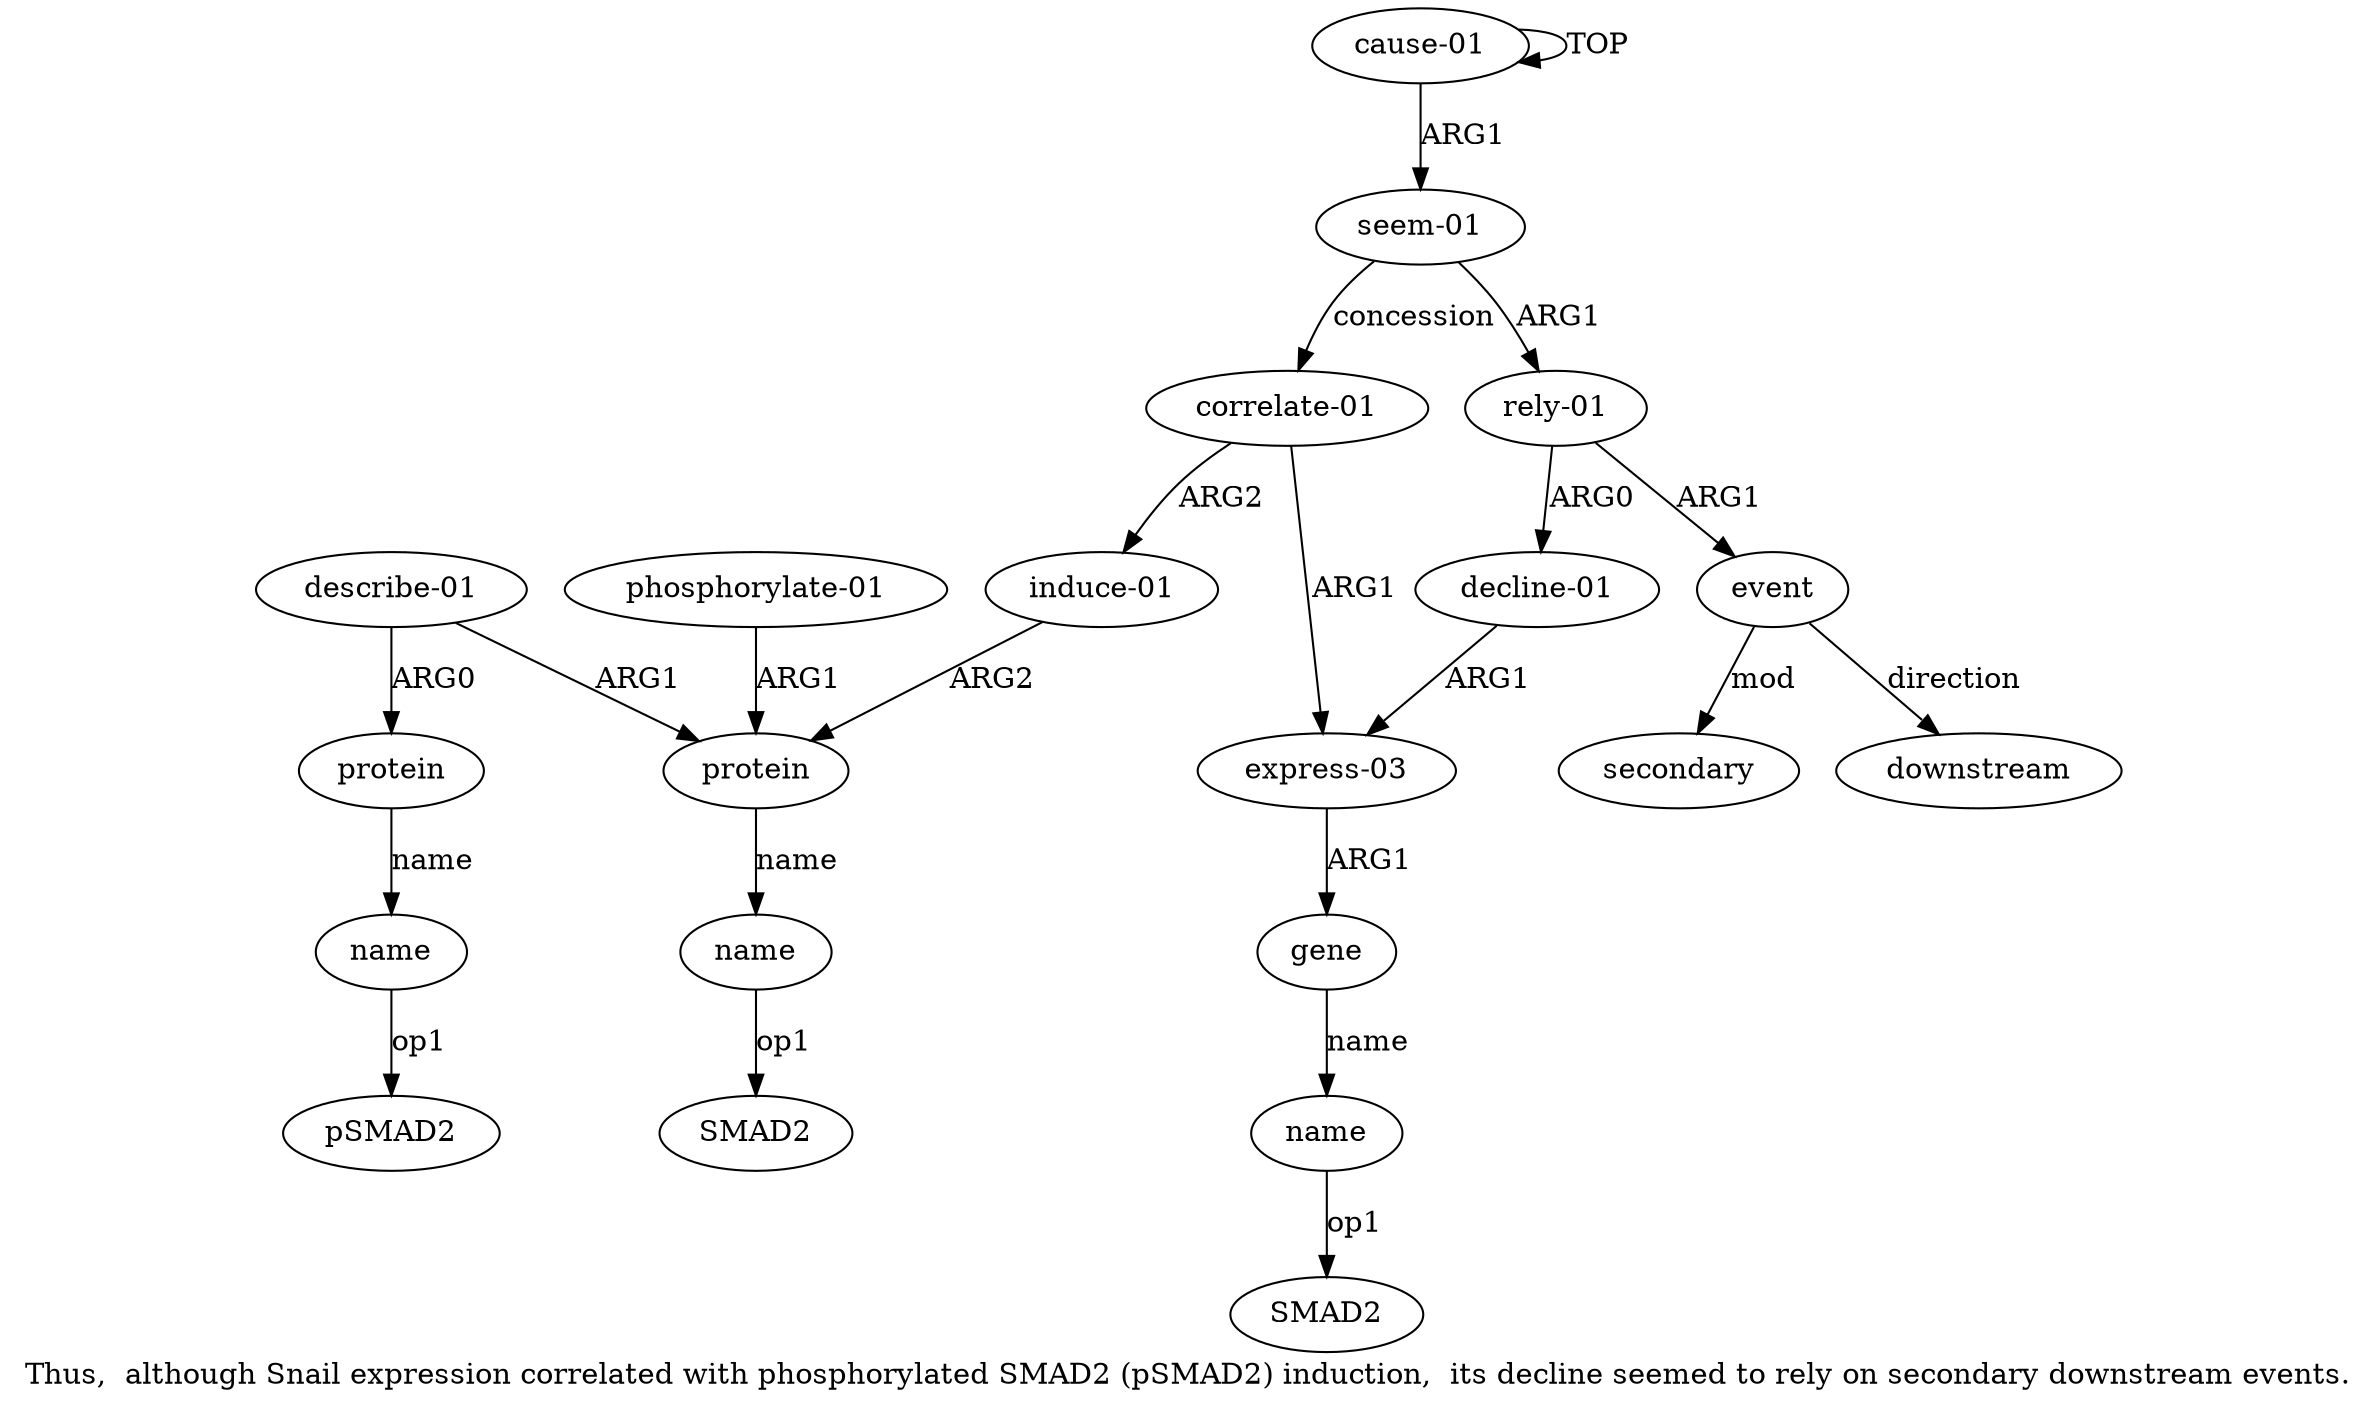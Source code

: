 digraph  {
	graph [label="Thus,  although Snail expression correlated with phosphorylated SMAD2 (pSMAD2) induction,  its decline seemed to rely on secondary \
downstream events."];
	node [label="\N"];
	a15	 [color=black,
		gold_ind=15,
		gold_label="describe-01",
		label="describe-01",
		test_ind=15,
		test_label="describe-01"];
	a16	 [color=black,
		gold_ind=16,
		gold_label=protein,
		label=protein,
		test_ind=16,
		test_label=protein];
	a15 -> a16 [key=0,
	color=black,
	gold_label=ARG0,
	label=ARG0,
	test_label=ARG0];
a12 [color=black,
	gold_ind=12,
	gold_label=protein,
	label=protein,
	test_ind=12,
	test_label=protein];
a15 -> a12 [key=0,
color=black,
gold_label=ARG1,
label=ARG1,
test_label=ARG1];
a14 [color=black,
gold_ind=14,
gold_label="phosphorylate-01",
label="phosphorylate-01",
test_ind=14,
test_label="phosphorylate-01"];
a14 -> a12 [key=0,
color=black,
gold_label=ARG1,
label=ARG1,
test_label=ARG1];
a17 [color=black,
gold_ind=17,
gold_label=name,
label=name,
test_ind=17,
test_label=name];
"a17 pSMAD2" [color=black,
gold_ind=-1,
gold_label=pSMAD2,
label=pSMAD2,
test_ind=-1,
test_label=pSMAD2];
a17 -> "a17 pSMAD2" [key=0,
color=black,
gold_label=op1,
label=op1,
test_label=op1];
a16 -> a17 [key=0,
color=black,
gold_label=name,
label=name,
test_label=name];
a11 [color=black,
gold_ind=11,
gold_label="induce-01",
label="induce-01",
test_ind=11,
test_label="induce-01"];
a11 -> a12 [key=0,
color=black,
gold_label=ARG2,
label=ARG2,
test_label=ARG2];
a10 [color=black,
gold_ind=10,
gold_label="correlate-01",
label="correlate-01",
test_ind=10,
test_label="correlate-01"];
a10 -> a11 [key=0,
color=black,
gold_label=ARG2,
label=ARG2,
test_label=ARG2];
a4 [color=black,
gold_ind=4,
gold_label="express-03",
label="express-03",
test_ind=4,
test_label="express-03"];
a10 -> a4 [key=0,
color=black,
gold_label=ARG1,
label=ARG1,
test_label=ARG1];
a13 [color=black,
gold_ind=13,
gold_label=name,
label=name,
test_ind=13,
test_label=name];
"a13 SMAD2" [color=black,
gold_ind=-1,
gold_label=SMAD2,
label=SMAD2,
test_ind=-1,
test_label=SMAD2];
a13 -> "a13 SMAD2" [key=0,
color=black,
gold_label=op1,
label=op1,
test_label=op1];
a12 -> a13 [key=0,
color=black,
gold_label=name,
label=name,
test_label=name];
"a6 SMAD2" [color=black,
gold_ind=-1,
gold_label=SMAD2,
label=SMAD2,
test_ind=-1,
test_label=SMAD2];
a1 [color=black,
gold_ind=1,
gold_label="seem-01",
label="seem-01",
test_ind=1,
test_label="seem-01"];
a1 -> a10 [key=0,
color=black,
gold_label=concession,
label=concession,
test_label=concession];
a2 [color=black,
gold_ind=2,
gold_label="rely-01",
label="rely-01",
test_ind=2,
test_label="rely-01"];
a1 -> a2 [key=0,
color=black,
gold_label=ARG1,
label=ARG1,
test_label=ARG1];
a0 [color=black,
gold_ind=0,
gold_label="cause-01",
label="cause-01",
test_ind=0,
test_label="cause-01"];
a0 -> a1 [key=0,
color=black,
gold_label=ARG1,
label=ARG1,
test_label=ARG1];
a0 -> a0 [key=0,
color=black,
gold_label=TOP,
label=TOP,
test_label=TOP];
a3 [color=black,
gold_ind=3,
gold_label="decline-01",
label="decline-01",
test_ind=3,
test_label="decline-01"];
a3 -> a4 [key=0,
color=black,
gold_label=ARG1,
label=ARG1,
test_label=ARG1];
a2 -> a3 [key=0,
color=black,
gold_label=ARG0,
label=ARG0,
test_label=ARG0];
a7 [color=black,
gold_ind=7,
gold_label=event,
label=event,
test_ind=7,
test_label=event];
a2 -> a7 [key=0,
color=black,
gold_label=ARG1,
label=ARG1,
test_label=ARG1];
a5 [color=black,
gold_ind=5,
gold_label=gene,
label=gene,
test_ind=5,
test_label=gene];
a6 [color=black,
gold_ind=6,
gold_label=name,
label=name,
test_ind=6,
test_label=name];
a5 -> a6 [key=0,
color=black,
gold_label=name,
label=name,
test_label=name];
a4 -> a5 [key=0,
color=black,
gold_label=ARG1,
label=ARG1,
test_label=ARG1];
a9 [color=black,
gold_ind=9,
gold_label=secondary,
label=secondary,
test_ind=9,
test_label=secondary];
a7 -> a9 [key=0,
color=black,
gold_label=mod,
label=mod,
test_label=mod];
a8 [color=black,
gold_ind=8,
gold_label=downstream,
label=downstream,
test_ind=8,
test_label=downstream];
a7 -> a8 [key=0,
color=black,
gold_label=direction,
label=direction,
test_label=direction];
a6 -> "a6 SMAD2" [key=0,
color=black,
gold_label=op1,
label=op1,
test_label=op1];
}
